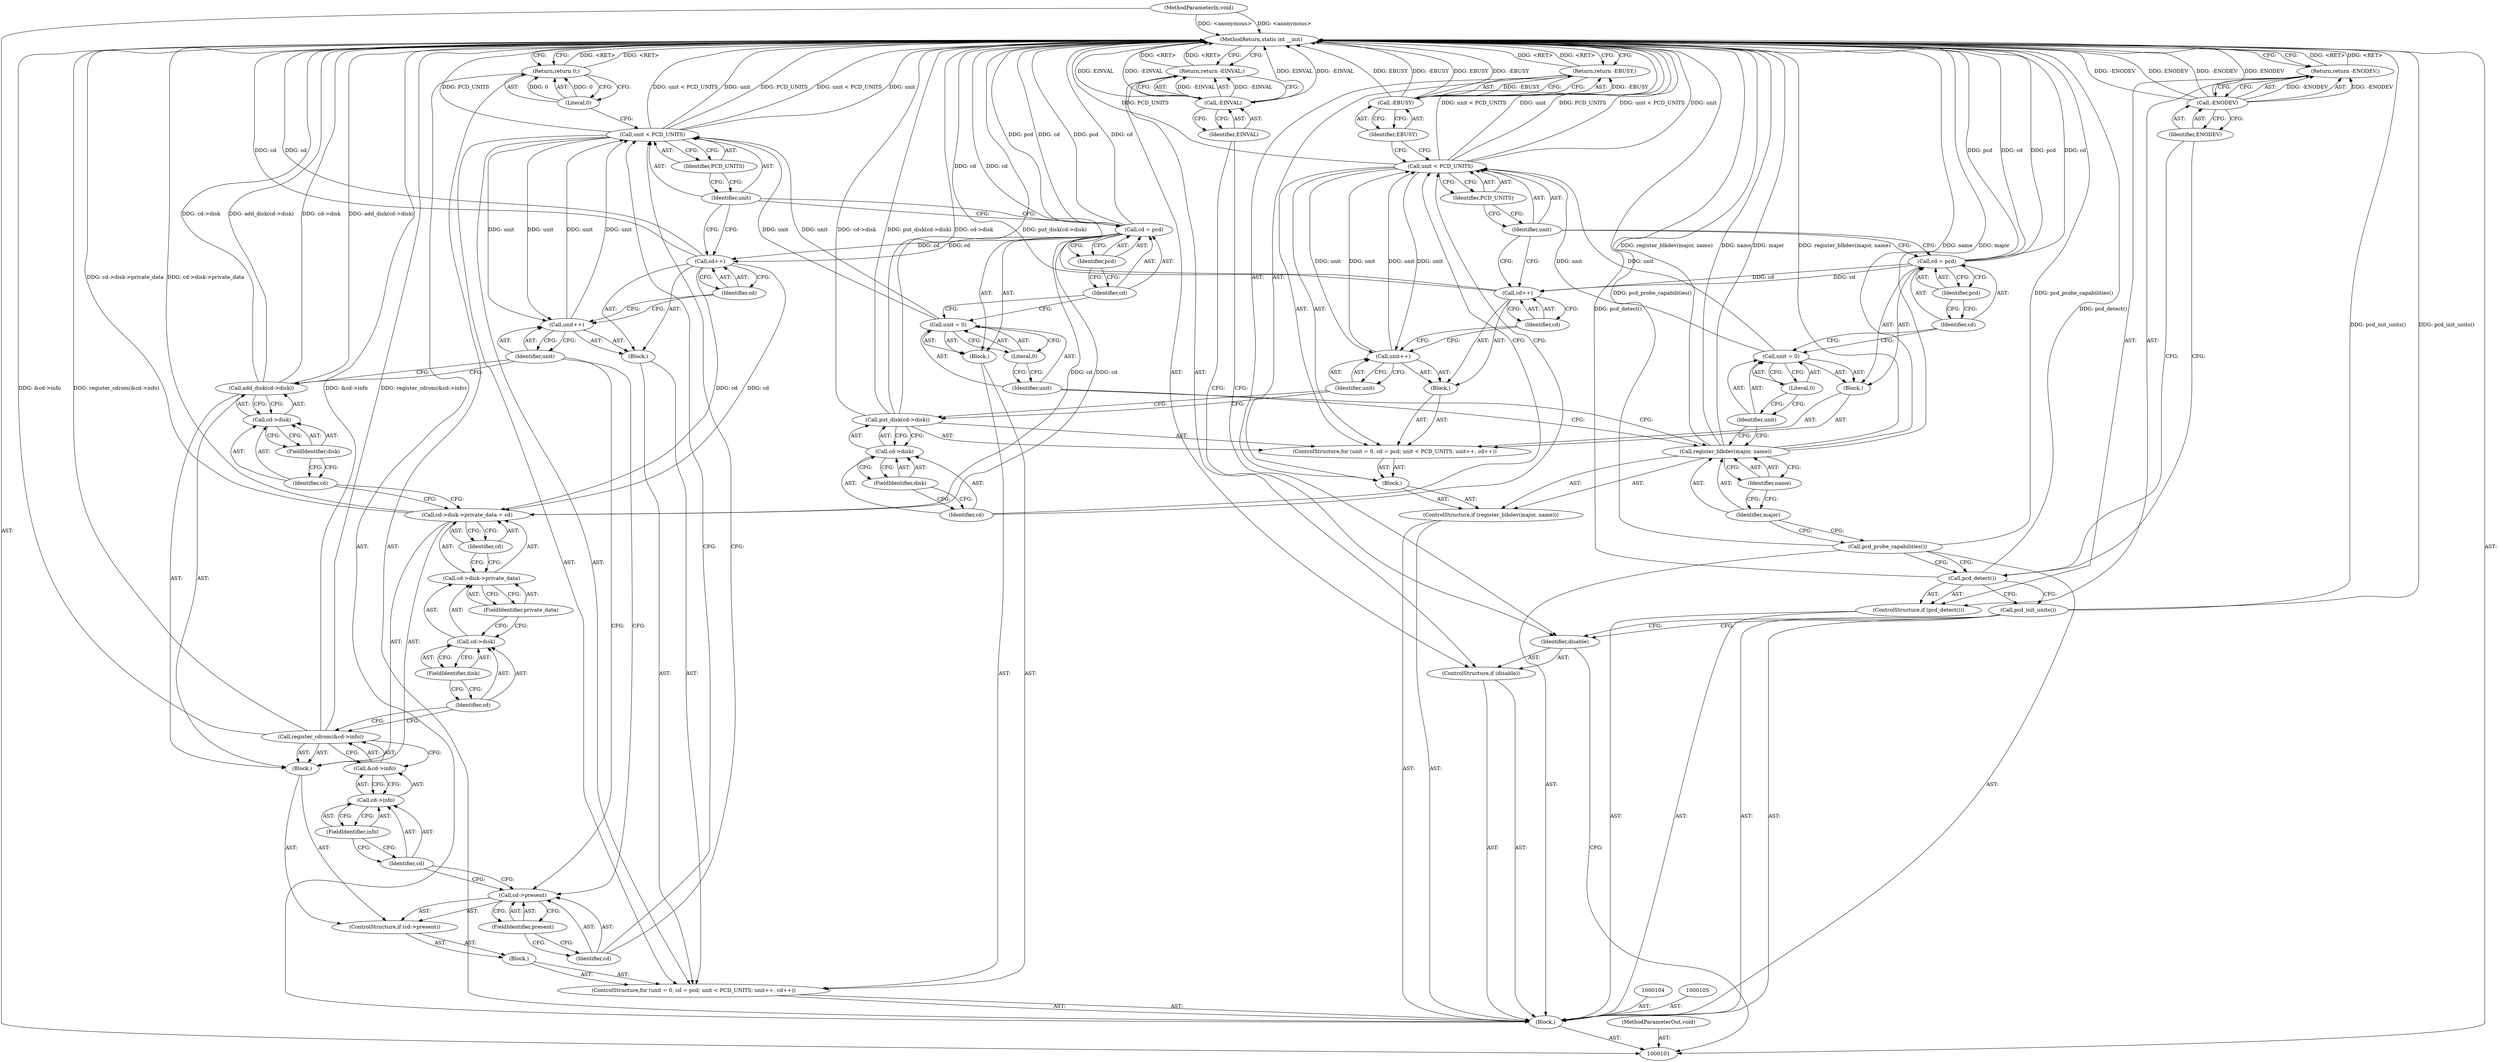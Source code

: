 digraph "1_linux_f0d1762554014ce0ae347b9f0d088f2c157c8c72_1" {
"1000186" [label="(MethodReturn,static int __init)"];
"1000102" [label="(MethodParameterIn,void)"];
"1000246" [label="(MethodParameterOut,void)"];
"1000112" [label="(ControlStructure,if (pcd_detect()))"];
"1000113" [label="(Call,pcd_detect())"];
"1000116" [label="(Identifier,ENODEV)"];
"1000114" [label="(Return,return -ENODEV;)"];
"1000115" [label="(Call,-ENODEV)"];
"1000117" [label="(Call,pcd_probe_capabilities())"];
"1000118" [label="(ControlStructure,if (register_blkdev(major, name)))"];
"1000120" [label="(Identifier,major)"];
"1000121" [label="(Identifier,name)"];
"1000122" [label="(Block,)"];
"1000119" [label="(Call,register_blkdev(major, name))"];
"1000127" [label="(Literal,0)"];
"1000128" [label="(Call,cd = pcd)"];
"1000129" [label="(Identifier,cd)"];
"1000123" [label="(ControlStructure,for (unit = 0, cd = pcd; unit < PCD_UNITS; unit++, cd++))"];
"1000130" [label="(Identifier,pcd)"];
"1000131" [label="(Call,unit < PCD_UNITS)"];
"1000132" [label="(Identifier,unit)"];
"1000133" [label="(Identifier,PCD_UNITS)"];
"1000134" [label="(Block,)"];
"1000135" [label="(Call,unit++)"];
"1000136" [label="(Identifier,unit)"];
"1000137" [label="(Call,cd++)"];
"1000138" [label="(Identifier,cd)"];
"1000124" [label="(Block,)"];
"1000125" [label="(Call,unit = 0)"];
"1000126" [label="(Identifier,unit)"];
"1000140" [label="(Call,cd->disk)"];
"1000141" [label="(Identifier,cd)"];
"1000142" [label="(FieldIdentifier,disk)"];
"1000139" [label="(Call,put_disk(cd->disk))"];
"1000103" [label="(Block,)"];
"1000144" [label="(Call,-EBUSY)"];
"1000145" [label="(Identifier,EBUSY)"];
"1000143" [label="(Return,return -EBUSY;)"];
"1000146" [label="(ControlStructure,for (unit = 0, cd = pcd; unit < PCD_UNITS; unit++, cd++))"];
"1000150" [label="(Literal,0)"];
"1000151" [label="(Call,cd = pcd)"];
"1000152" [label="(Identifier,cd)"];
"1000153" [label="(Identifier,pcd)"];
"1000154" [label="(Call,unit < PCD_UNITS)"];
"1000155" [label="(Identifier,unit)"];
"1000156" [label="(Identifier,PCD_UNITS)"];
"1000157" [label="(Block,)"];
"1000158" [label="(Call,unit++)"];
"1000159" [label="(Identifier,unit)"];
"1000160" [label="(Call,cd++)"];
"1000161" [label="(Identifier,cd)"];
"1000162" [label="(Block,)"];
"1000147" [label="(Block,)"];
"1000148" [label="(Call,unit = 0)"];
"1000149" [label="(Identifier,unit)"];
"1000166" [label="(FieldIdentifier,present)"];
"1000167" [label="(Block,)"];
"1000163" [label="(ControlStructure,if (cd->present))"];
"1000164" [label="(Call,cd->present)"];
"1000165" [label="(Identifier,cd)"];
"1000169" [label="(Call,&cd->info)"];
"1000170" [label="(Call,cd->info)"];
"1000171" [label="(Identifier,cd)"];
"1000172" [label="(FieldIdentifier,info)"];
"1000168" [label="(Call,register_cdrom(&cd->info))"];
"1000178" [label="(FieldIdentifier,private_data)"];
"1000179" [label="(Identifier,cd)"];
"1000173" [label="(Call,cd->disk->private_data = cd)"];
"1000174" [label="(Call,cd->disk->private_data)"];
"1000175" [label="(Call,cd->disk)"];
"1000176" [label="(Identifier,cd)"];
"1000177" [label="(FieldIdentifier,disk)"];
"1000181" [label="(Call,cd->disk)"];
"1000182" [label="(Identifier,cd)"];
"1000183" [label="(FieldIdentifier,disk)"];
"1000180" [label="(Call,add_disk(cd->disk))"];
"1000184" [label="(Return,return 0;)"];
"1000185" [label="(Literal,0)"];
"1000106" [label="(ControlStructure,if (disable))"];
"1000107" [label="(Identifier,disable)"];
"1000110" [label="(Identifier,EINVAL)"];
"1000108" [label="(Return,return -EINVAL;)"];
"1000109" [label="(Call,-EINVAL)"];
"1000111" [label="(Call,pcd_init_units())"];
"1000186" -> "1000101"  [label="AST: "];
"1000186" -> "1000108"  [label="CFG: "];
"1000186" -> "1000114"  [label="CFG: "];
"1000186" -> "1000143"  [label="CFG: "];
"1000186" -> "1000184"  [label="CFG: "];
"1000184" -> "1000186"  [label="DDG: <RET>"];
"1000117" -> "1000186"  [label="DDG: pcd_probe_capabilities()"];
"1000168" -> "1000186"  [label="DDG: &cd->info"];
"1000168" -> "1000186"  [label="DDG: register_cdrom(&cd->info)"];
"1000180" -> "1000186"  [label="DDG: cd->disk"];
"1000180" -> "1000186"  [label="DDG: add_disk(cd->disk)"];
"1000151" -> "1000186"  [label="DDG: pcd"];
"1000151" -> "1000186"  [label="DDG: cd"];
"1000154" -> "1000186"  [label="DDG: unit < PCD_UNITS"];
"1000154" -> "1000186"  [label="DDG: unit"];
"1000154" -> "1000186"  [label="DDG: PCD_UNITS"];
"1000144" -> "1000186"  [label="DDG: EBUSY"];
"1000144" -> "1000186"  [label="DDG: -EBUSY"];
"1000119" -> "1000186"  [label="DDG: register_blkdev(major, name)"];
"1000119" -> "1000186"  [label="DDG: name"];
"1000119" -> "1000186"  [label="DDG: major"];
"1000131" -> "1000186"  [label="DDG: unit < PCD_UNITS"];
"1000131" -> "1000186"  [label="DDG: unit"];
"1000131" -> "1000186"  [label="DDG: PCD_UNITS"];
"1000128" -> "1000186"  [label="DDG: pcd"];
"1000128" -> "1000186"  [label="DDG: cd"];
"1000139" -> "1000186"  [label="DDG: put_disk(cd->disk)"];
"1000139" -> "1000186"  [label="DDG: cd->disk"];
"1000115" -> "1000186"  [label="DDG: -ENODEV"];
"1000115" -> "1000186"  [label="DDG: ENODEV"];
"1000102" -> "1000186"  [label="DDG: <anonymous>"];
"1000113" -> "1000186"  [label="DDG: pcd_detect()"];
"1000109" -> "1000186"  [label="DDG: EINVAL"];
"1000109" -> "1000186"  [label="DDG: -EINVAL"];
"1000137" -> "1000186"  [label="DDG: cd"];
"1000111" -> "1000186"  [label="DDG: pcd_init_units()"];
"1000160" -> "1000186"  [label="DDG: cd"];
"1000173" -> "1000186"  [label="DDG: cd->disk->private_data"];
"1000108" -> "1000186"  [label="DDG: <RET>"];
"1000143" -> "1000186"  [label="DDG: <RET>"];
"1000114" -> "1000186"  [label="DDG: <RET>"];
"1000102" -> "1000101"  [label="AST: "];
"1000102" -> "1000186"  [label="DDG: <anonymous>"];
"1000246" -> "1000101"  [label="AST: "];
"1000112" -> "1000103"  [label="AST: "];
"1000113" -> "1000112"  [label="AST: "];
"1000114" -> "1000112"  [label="AST: "];
"1000113" -> "1000112"  [label="AST: "];
"1000113" -> "1000111"  [label="CFG: "];
"1000116" -> "1000113"  [label="CFG: "];
"1000117" -> "1000113"  [label="CFG: "];
"1000113" -> "1000186"  [label="DDG: pcd_detect()"];
"1000116" -> "1000115"  [label="AST: "];
"1000116" -> "1000113"  [label="CFG: "];
"1000115" -> "1000116"  [label="CFG: "];
"1000114" -> "1000112"  [label="AST: "];
"1000114" -> "1000115"  [label="CFG: "];
"1000115" -> "1000114"  [label="AST: "];
"1000186" -> "1000114"  [label="CFG: "];
"1000114" -> "1000186"  [label="DDG: <RET>"];
"1000115" -> "1000114"  [label="DDG: -ENODEV"];
"1000115" -> "1000114"  [label="AST: "];
"1000115" -> "1000116"  [label="CFG: "];
"1000116" -> "1000115"  [label="AST: "];
"1000114" -> "1000115"  [label="CFG: "];
"1000115" -> "1000186"  [label="DDG: -ENODEV"];
"1000115" -> "1000186"  [label="DDG: ENODEV"];
"1000115" -> "1000114"  [label="DDG: -ENODEV"];
"1000117" -> "1000103"  [label="AST: "];
"1000117" -> "1000113"  [label="CFG: "];
"1000120" -> "1000117"  [label="CFG: "];
"1000117" -> "1000186"  [label="DDG: pcd_probe_capabilities()"];
"1000118" -> "1000103"  [label="AST: "];
"1000119" -> "1000118"  [label="AST: "];
"1000122" -> "1000118"  [label="AST: "];
"1000120" -> "1000119"  [label="AST: "];
"1000120" -> "1000117"  [label="CFG: "];
"1000121" -> "1000120"  [label="CFG: "];
"1000121" -> "1000119"  [label="AST: "];
"1000121" -> "1000120"  [label="CFG: "];
"1000119" -> "1000121"  [label="CFG: "];
"1000122" -> "1000118"  [label="AST: "];
"1000123" -> "1000122"  [label="AST: "];
"1000143" -> "1000122"  [label="AST: "];
"1000119" -> "1000118"  [label="AST: "];
"1000119" -> "1000121"  [label="CFG: "];
"1000120" -> "1000119"  [label="AST: "];
"1000121" -> "1000119"  [label="AST: "];
"1000126" -> "1000119"  [label="CFG: "];
"1000149" -> "1000119"  [label="CFG: "];
"1000119" -> "1000186"  [label="DDG: register_blkdev(major, name)"];
"1000119" -> "1000186"  [label="DDG: name"];
"1000119" -> "1000186"  [label="DDG: major"];
"1000127" -> "1000125"  [label="AST: "];
"1000127" -> "1000126"  [label="CFG: "];
"1000125" -> "1000127"  [label="CFG: "];
"1000128" -> "1000124"  [label="AST: "];
"1000128" -> "1000130"  [label="CFG: "];
"1000129" -> "1000128"  [label="AST: "];
"1000130" -> "1000128"  [label="AST: "];
"1000132" -> "1000128"  [label="CFG: "];
"1000128" -> "1000186"  [label="DDG: pcd"];
"1000128" -> "1000186"  [label="DDG: cd"];
"1000128" -> "1000137"  [label="DDG: cd"];
"1000129" -> "1000128"  [label="AST: "];
"1000129" -> "1000125"  [label="CFG: "];
"1000130" -> "1000129"  [label="CFG: "];
"1000123" -> "1000122"  [label="AST: "];
"1000124" -> "1000123"  [label="AST: "];
"1000131" -> "1000123"  [label="AST: "];
"1000134" -> "1000123"  [label="AST: "];
"1000139" -> "1000123"  [label="AST: "];
"1000130" -> "1000128"  [label="AST: "];
"1000130" -> "1000129"  [label="CFG: "];
"1000128" -> "1000130"  [label="CFG: "];
"1000131" -> "1000123"  [label="AST: "];
"1000131" -> "1000133"  [label="CFG: "];
"1000132" -> "1000131"  [label="AST: "];
"1000133" -> "1000131"  [label="AST: "];
"1000141" -> "1000131"  [label="CFG: "];
"1000145" -> "1000131"  [label="CFG: "];
"1000131" -> "1000186"  [label="DDG: unit < PCD_UNITS"];
"1000131" -> "1000186"  [label="DDG: unit"];
"1000131" -> "1000186"  [label="DDG: PCD_UNITS"];
"1000125" -> "1000131"  [label="DDG: unit"];
"1000135" -> "1000131"  [label="DDG: unit"];
"1000131" -> "1000135"  [label="DDG: unit"];
"1000132" -> "1000131"  [label="AST: "];
"1000132" -> "1000128"  [label="CFG: "];
"1000132" -> "1000137"  [label="CFG: "];
"1000133" -> "1000132"  [label="CFG: "];
"1000133" -> "1000131"  [label="AST: "];
"1000133" -> "1000132"  [label="CFG: "];
"1000131" -> "1000133"  [label="CFG: "];
"1000134" -> "1000123"  [label="AST: "];
"1000135" -> "1000134"  [label="AST: "];
"1000137" -> "1000134"  [label="AST: "];
"1000135" -> "1000134"  [label="AST: "];
"1000135" -> "1000136"  [label="CFG: "];
"1000136" -> "1000135"  [label="AST: "];
"1000138" -> "1000135"  [label="CFG: "];
"1000135" -> "1000131"  [label="DDG: unit"];
"1000131" -> "1000135"  [label="DDG: unit"];
"1000136" -> "1000135"  [label="AST: "];
"1000136" -> "1000139"  [label="CFG: "];
"1000135" -> "1000136"  [label="CFG: "];
"1000137" -> "1000134"  [label="AST: "];
"1000137" -> "1000138"  [label="CFG: "];
"1000138" -> "1000137"  [label="AST: "];
"1000132" -> "1000137"  [label="CFG: "];
"1000137" -> "1000186"  [label="DDG: cd"];
"1000128" -> "1000137"  [label="DDG: cd"];
"1000138" -> "1000137"  [label="AST: "];
"1000138" -> "1000135"  [label="CFG: "];
"1000137" -> "1000138"  [label="CFG: "];
"1000124" -> "1000123"  [label="AST: "];
"1000125" -> "1000124"  [label="AST: "];
"1000128" -> "1000124"  [label="AST: "];
"1000125" -> "1000124"  [label="AST: "];
"1000125" -> "1000127"  [label="CFG: "];
"1000126" -> "1000125"  [label="AST: "];
"1000127" -> "1000125"  [label="AST: "];
"1000129" -> "1000125"  [label="CFG: "];
"1000125" -> "1000131"  [label="DDG: unit"];
"1000126" -> "1000125"  [label="AST: "];
"1000126" -> "1000119"  [label="CFG: "];
"1000127" -> "1000126"  [label="CFG: "];
"1000140" -> "1000139"  [label="AST: "];
"1000140" -> "1000142"  [label="CFG: "];
"1000141" -> "1000140"  [label="AST: "];
"1000142" -> "1000140"  [label="AST: "];
"1000139" -> "1000140"  [label="CFG: "];
"1000141" -> "1000140"  [label="AST: "];
"1000141" -> "1000131"  [label="CFG: "];
"1000142" -> "1000141"  [label="CFG: "];
"1000142" -> "1000140"  [label="AST: "];
"1000142" -> "1000141"  [label="CFG: "];
"1000140" -> "1000142"  [label="CFG: "];
"1000139" -> "1000123"  [label="AST: "];
"1000139" -> "1000140"  [label="CFG: "];
"1000140" -> "1000139"  [label="AST: "];
"1000136" -> "1000139"  [label="CFG: "];
"1000139" -> "1000186"  [label="DDG: put_disk(cd->disk)"];
"1000139" -> "1000186"  [label="DDG: cd->disk"];
"1000103" -> "1000101"  [label="AST: "];
"1000104" -> "1000103"  [label="AST: "];
"1000105" -> "1000103"  [label="AST: "];
"1000106" -> "1000103"  [label="AST: "];
"1000111" -> "1000103"  [label="AST: "];
"1000112" -> "1000103"  [label="AST: "];
"1000117" -> "1000103"  [label="AST: "];
"1000118" -> "1000103"  [label="AST: "];
"1000146" -> "1000103"  [label="AST: "];
"1000184" -> "1000103"  [label="AST: "];
"1000144" -> "1000143"  [label="AST: "];
"1000144" -> "1000145"  [label="CFG: "];
"1000145" -> "1000144"  [label="AST: "];
"1000143" -> "1000144"  [label="CFG: "];
"1000144" -> "1000186"  [label="DDG: EBUSY"];
"1000144" -> "1000186"  [label="DDG: -EBUSY"];
"1000144" -> "1000143"  [label="DDG: -EBUSY"];
"1000145" -> "1000144"  [label="AST: "];
"1000145" -> "1000131"  [label="CFG: "];
"1000144" -> "1000145"  [label="CFG: "];
"1000143" -> "1000122"  [label="AST: "];
"1000143" -> "1000144"  [label="CFG: "];
"1000144" -> "1000143"  [label="AST: "];
"1000186" -> "1000143"  [label="CFG: "];
"1000143" -> "1000186"  [label="DDG: <RET>"];
"1000144" -> "1000143"  [label="DDG: -EBUSY"];
"1000146" -> "1000103"  [label="AST: "];
"1000147" -> "1000146"  [label="AST: "];
"1000154" -> "1000146"  [label="AST: "];
"1000157" -> "1000146"  [label="AST: "];
"1000162" -> "1000146"  [label="AST: "];
"1000150" -> "1000148"  [label="AST: "];
"1000150" -> "1000149"  [label="CFG: "];
"1000148" -> "1000150"  [label="CFG: "];
"1000151" -> "1000147"  [label="AST: "];
"1000151" -> "1000153"  [label="CFG: "];
"1000152" -> "1000151"  [label="AST: "];
"1000153" -> "1000151"  [label="AST: "];
"1000155" -> "1000151"  [label="CFG: "];
"1000151" -> "1000186"  [label="DDG: pcd"];
"1000151" -> "1000186"  [label="DDG: cd"];
"1000151" -> "1000160"  [label="DDG: cd"];
"1000151" -> "1000173"  [label="DDG: cd"];
"1000152" -> "1000151"  [label="AST: "];
"1000152" -> "1000148"  [label="CFG: "];
"1000153" -> "1000152"  [label="CFG: "];
"1000153" -> "1000151"  [label="AST: "];
"1000153" -> "1000152"  [label="CFG: "];
"1000151" -> "1000153"  [label="CFG: "];
"1000154" -> "1000146"  [label="AST: "];
"1000154" -> "1000156"  [label="CFG: "];
"1000155" -> "1000154"  [label="AST: "];
"1000156" -> "1000154"  [label="AST: "];
"1000165" -> "1000154"  [label="CFG: "];
"1000185" -> "1000154"  [label="CFG: "];
"1000154" -> "1000186"  [label="DDG: unit < PCD_UNITS"];
"1000154" -> "1000186"  [label="DDG: unit"];
"1000154" -> "1000186"  [label="DDG: PCD_UNITS"];
"1000158" -> "1000154"  [label="DDG: unit"];
"1000148" -> "1000154"  [label="DDG: unit"];
"1000154" -> "1000158"  [label="DDG: unit"];
"1000155" -> "1000154"  [label="AST: "];
"1000155" -> "1000151"  [label="CFG: "];
"1000155" -> "1000160"  [label="CFG: "];
"1000156" -> "1000155"  [label="CFG: "];
"1000156" -> "1000154"  [label="AST: "];
"1000156" -> "1000155"  [label="CFG: "];
"1000154" -> "1000156"  [label="CFG: "];
"1000157" -> "1000146"  [label="AST: "];
"1000158" -> "1000157"  [label="AST: "];
"1000160" -> "1000157"  [label="AST: "];
"1000158" -> "1000157"  [label="AST: "];
"1000158" -> "1000159"  [label="CFG: "];
"1000159" -> "1000158"  [label="AST: "];
"1000161" -> "1000158"  [label="CFG: "];
"1000158" -> "1000154"  [label="DDG: unit"];
"1000154" -> "1000158"  [label="DDG: unit"];
"1000159" -> "1000158"  [label="AST: "];
"1000159" -> "1000180"  [label="CFG: "];
"1000159" -> "1000164"  [label="CFG: "];
"1000158" -> "1000159"  [label="CFG: "];
"1000160" -> "1000157"  [label="AST: "];
"1000160" -> "1000161"  [label="CFG: "];
"1000161" -> "1000160"  [label="AST: "];
"1000155" -> "1000160"  [label="CFG: "];
"1000160" -> "1000186"  [label="DDG: cd"];
"1000151" -> "1000160"  [label="DDG: cd"];
"1000160" -> "1000173"  [label="DDG: cd"];
"1000161" -> "1000160"  [label="AST: "];
"1000161" -> "1000158"  [label="CFG: "];
"1000160" -> "1000161"  [label="CFG: "];
"1000162" -> "1000146"  [label="AST: "];
"1000163" -> "1000162"  [label="AST: "];
"1000147" -> "1000146"  [label="AST: "];
"1000148" -> "1000147"  [label="AST: "];
"1000151" -> "1000147"  [label="AST: "];
"1000148" -> "1000147"  [label="AST: "];
"1000148" -> "1000150"  [label="CFG: "];
"1000149" -> "1000148"  [label="AST: "];
"1000150" -> "1000148"  [label="AST: "];
"1000152" -> "1000148"  [label="CFG: "];
"1000148" -> "1000154"  [label="DDG: unit"];
"1000149" -> "1000148"  [label="AST: "];
"1000149" -> "1000119"  [label="CFG: "];
"1000150" -> "1000149"  [label="CFG: "];
"1000166" -> "1000164"  [label="AST: "];
"1000166" -> "1000165"  [label="CFG: "];
"1000164" -> "1000166"  [label="CFG: "];
"1000167" -> "1000163"  [label="AST: "];
"1000168" -> "1000167"  [label="AST: "];
"1000173" -> "1000167"  [label="AST: "];
"1000180" -> "1000167"  [label="AST: "];
"1000163" -> "1000162"  [label="AST: "];
"1000164" -> "1000163"  [label="AST: "];
"1000167" -> "1000163"  [label="AST: "];
"1000164" -> "1000163"  [label="AST: "];
"1000164" -> "1000166"  [label="CFG: "];
"1000165" -> "1000164"  [label="AST: "];
"1000166" -> "1000164"  [label="AST: "];
"1000171" -> "1000164"  [label="CFG: "];
"1000159" -> "1000164"  [label="CFG: "];
"1000165" -> "1000164"  [label="AST: "];
"1000165" -> "1000154"  [label="CFG: "];
"1000166" -> "1000165"  [label="CFG: "];
"1000169" -> "1000168"  [label="AST: "];
"1000169" -> "1000170"  [label="CFG: "];
"1000170" -> "1000169"  [label="AST: "];
"1000168" -> "1000169"  [label="CFG: "];
"1000170" -> "1000169"  [label="AST: "];
"1000170" -> "1000172"  [label="CFG: "];
"1000171" -> "1000170"  [label="AST: "];
"1000172" -> "1000170"  [label="AST: "];
"1000169" -> "1000170"  [label="CFG: "];
"1000171" -> "1000170"  [label="AST: "];
"1000171" -> "1000164"  [label="CFG: "];
"1000172" -> "1000171"  [label="CFG: "];
"1000172" -> "1000170"  [label="AST: "];
"1000172" -> "1000171"  [label="CFG: "];
"1000170" -> "1000172"  [label="CFG: "];
"1000168" -> "1000167"  [label="AST: "];
"1000168" -> "1000169"  [label="CFG: "];
"1000169" -> "1000168"  [label="AST: "];
"1000176" -> "1000168"  [label="CFG: "];
"1000168" -> "1000186"  [label="DDG: &cd->info"];
"1000168" -> "1000186"  [label="DDG: register_cdrom(&cd->info)"];
"1000178" -> "1000174"  [label="AST: "];
"1000178" -> "1000175"  [label="CFG: "];
"1000174" -> "1000178"  [label="CFG: "];
"1000179" -> "1000173"  [label="AST: "];
"1000179" -> "1000174"  [label="CFG: "];
"1000173" -> "1000179"  [label="CFG: "];
"1000173" -> "1000167"  [label="AST: "];
"1000173" -> "1000179"  [label="CFG: "];
"1000174" -> "1000173"  [label="AST: "];
"1000179" -> "1000173"  [label="AST: "];
"1000182" -> "1000173"  [label="CFG: "];
"1000173" -> "1000186"  [label="DDG: cd->disk->private_data"];
"1000151" -> "1000173"  [label="DDG: cd"];
"1000160" -> "1000173"  [label="DDG: cd"];
"1000174" -> "1000173"  [label="AST: "];
"1000174" -> "1000178"  [label="CFG: "];
"1000175" -> "1000174"  [label="AST: "];
"1000178" -> "1000174"  [label="AST: "];
"1000179" -> "1000174"  [label="CFG: "];
"1000175" -> "1000174"  [label="AST: "];
"1000175" -> "1000177"  [label="CFG: "];
"1000176" -> "1000175"  [label="AST: "];
"1000177" -> "1000175"  [label="AST: "];
"1000178" -> "1000175"  [label="CFG: "];
"1000176" -> "1000175"  [label="AST: "];
"1000176" -> "1000168"  [label="CFG: "];
"1000177" -> "1000176"  [label="CFG: "];
"1000177" -> "1000175"  [label="AST: "];
"1000177" -> "1000176"  [label="CFG: "];
"1000175" -> "1000177"  [label="CFG: "];
"1000181" -> "1000180"  [label="AST: "];
"1000181" -> "1000183"  [label="CFG: "];
"1000182" -> "1000181"  [label="AST: "];
"1000183" -> "1000181"  [label="AST: "];
"1000180" -> "1000181"  [label="CFG: "];
"1000182" -> "1000181"  [label="AST: "];
"1000182" -> "1000173"  [label="CFG: "];
"1000183" -> "1000182"  [label="CFG: "];
"1000183" -> "1000181"  [label="AST: "];
"1000183" -> "1000182"  [label="CFG: "];
"1000181" -> "1000183"  [label="CFG: "];
"1000180" -> "1000167"  [label="AST: "];
"1000180" -> "1000181"  [label="CFG: "];
"1000181" -> "1000180"  [label="AST: "];
"1000159" -> "1000180"  [label="CFG: "];
"1000180" -> "1000186"  [label="DDG: cd->disk"];
"1000180" -> "1000186"  [label="DDG: add_disk(cd->disk)"];
"1000184" -> "1000103"  [label="AST: "];
"1000184" -> "1000185"  [label="CFG: "];
"1000185" -> "1000184"  [label="AST: "];
"1000186" -> "1000184"  [label="CFG: "];
"1000184" -> "1000186"  [label="DDG: <RET>"];
"1000185" -> "1000184"  [label="DDG: 0"];
"1000185" -> "1000184"  [label="AST: "];
"1000184" -> "1000185"  [label="CFG: "];
"1000185" -> "1000184"  [label="DDG: 0"];
"1000106" -> "1000103"  [label="AST: "];
"1000107" -> "1000106"  [label="AST: "];
"1000108" -> "1000106"  [label="AST: "];
"1000107" -> "1000106"  [label="AST: "];
"1000107" -> "1000101"  [label="CFG: "];
"1000110" -> "1000107"  [label="CFG: "];
"1000111" -> "1000107"  [label="CFG: "];
"1000110" -> "1000109"  [label="AST: "];
"1000110" -> "1000107"  [label="CFG: "];
"1000109" -> "1000110"  [label="CFG: "];
"1000108" -> "1000106"  [label="AST: "];
"1000108" -> "1000109"  [label="CFG: "];
"1000109" -> "1000108"  [label="AST: "];
"1000186" -> "1000108"  [label="CFG: "];
"1000108" -> "1000186"  [label="DDG: <RET>"];
"1000109" -> "1000108"  [label="DDG: -EINVAL"];
"1000109" -> "1000108"  [label="AST: "];
"1000109" -> "1000110"  [label="CFG: "];
"1000110" -> "1000109"  [label="AST: "];
"1000108" -> "1000109"  [label="CFG: "];
"1000109" -> "1000186"  [label="DDG: EINVAL"];
"1000109" -> "1000186"  [label="DDG: -EINVAL"];
"1000109" -> "1000108"  [label="DDG: -EINVAL"];
"1000111" -> "1000103"  [label="AST: "];
"1000111" -> "1000107"  [label="CFG: "];
"1000113" -> "1000111"  [label="CFG: "];
"1000111" -> "1000186"  [label="DDG: pcd_init_units()"];
}
